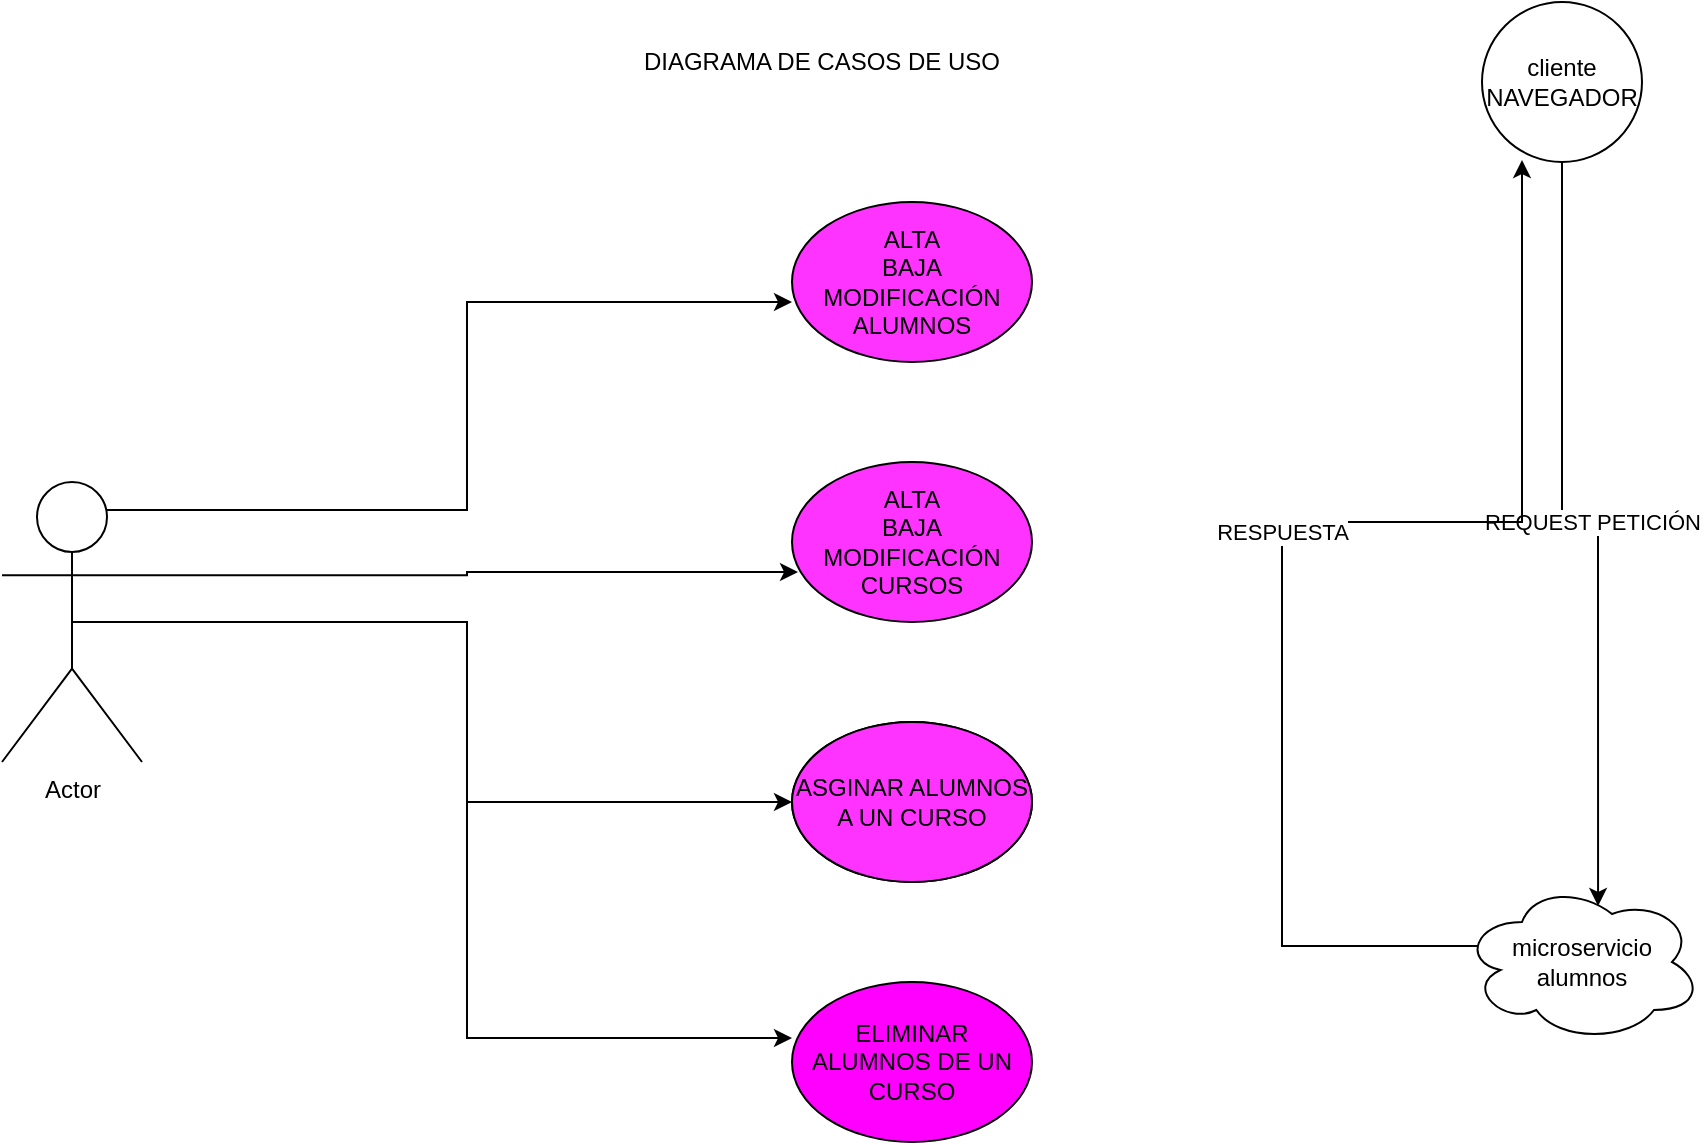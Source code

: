 <mxfile version="14.6.13" type="device"><diagram id="RbhxR1aeH7SdE7FIWVS7" name="Página-1"><mxGraphModel dx="1662" dy="822" grid="1" gridSize="10" guides="1" tooltips="1" connect="1" arrows="1" fold="1" page="1" pageScale="1" pageWidth="1169" pageHeight="827" math="0" shadow="0"><root><mxCell id="0"/><mxCell id="1" parent="0"/><mxCell id="iW3fYL06bovrxxOWUMpU-1" value="DIAGRAMA DE CASOS DE USO" style="text;html=1;strokeColor=none;fillColor=none;align=center;verticalAlign=middle;whiteSpace=wrap;rounded=0;" parent="1" vertex="1"><mxGeometry x="460" y="90" width="280" height="20" as="geometry"/></mxCell><mxCell id="iW3fYL06bovrxxOWUMpU-7" style="edgeStyle=orthogonalEdgeStyle;rounded=0;orthogonalLoop=1;jettySize=auto;html=1;exitX=0.75;exitY=0.1;exitDx=0;exitDy=0;exitPerimeter=0;entryX=0;entryY=0.625;entryDx=0;entryDy=0;entryPerimeter=0;" parent="1" source="iW3fYL06bovrxxOWUMpU-2" target="iW3fYL06bovrxxOWUMpU-3" edge="1"><mxGeometry relative="1" as="geometry"/></mxCell><mxCell id="iW3fYL06bovrxxOWUMpU-8" style="edgeStyle=orthogonalEdgeStyle;rounded=0;orthogonalLoop=1;jettySize=auto;html=1;exitX=1;exitY=0.333;exitDx=0;exitDy=0;exitPerimeter=0;entryX=0.025;entryY=0.688;entryDx=0;entryDy=0;entryPerimeter=0;" parent="1" source="iW3fYL06bovrxxOWUMpU-2" target="iW3fYL06bovrxxOWUMpU-4" edge="1"><mxGeometry relative="1" as="geometry"/></mxCell><mxCell id="iW3fYL06bovrxxOWUMpU-9" style="edgeStyle=orthogonalEdgeStyle;rounded=0;orthogonalLoop=1;jettySize=auto;html=1;exitX=0.5;exitY=0.5;exitDx=0;exitDy=0;exitPerimeter=0;entryX=0;entryY=0.5;entryDx=0;entryDy=0;" parent="1" source="iW3fYL06bovrxxOWUMpU-2" target="iW3fYL06bovrxxOWUMpU-5" edge="1"><mxGeometry relative="1" as="geometry"/></mxCell><mxCell id="iW3fYL06bovrxxOWUMpU-10" style="edgeStyle=orthogonalEdgeStyle;rounded=0;orthogonalLoop=1;jettySize=auto;html=1;entryX=0;entryY=0.35;entryDx=0;entryDy=0;entryPerimeter=0;" parent="1" source="iW3fYL06bovrxxOWUMpU-2" target="iW3fYL06bovrxxOWUMpU-6" edge="1"><mxGeometry relative="1" as="geometry"/></mxCell><mxCell id="iW3fYL06bovrxxOWUMpU-2" value="Actor" style="shape=umlActor;verticalLabelPosition=bottom;verticalAlign=top;html=1;outlineConnect=0;" parent="1" vertex="1"><mxGeometry x="190" y="310" width="70" height="140" as="geometry"/></mxCell><mxCell id="iW3fYL06bovrxxOWUMpU-3" value="ALTA&lt;br&gt;BAJA&lt;br&gt;MODIFICACIÓN&lt;br&gt;ALUMNOS" style="ellipse;whiteSpace=wrap;html=1;fillColor=#FF33FF;" parent="1" vertex="1"><mxGeometry x="585" y="170" width="120" height="80" as="geometry"/></mxCell><mxCell id="iW3fYL06bovrxxOWUMpU-4" value="ALTA&lt;br&gt;BAJA&lt;br&gt;MODIFICACIÓN&lt;br&gt;CURSOS" style="ellipse;whiteSpace=wrap;html=1;fillColor=#FF33FF;" parent="1" vertex="1"><mxGeometry x="585" y="300" width="120" height="80" as="geometry"/></mxCell><mxCell id="iW3fYL06bovrxxOWUMpU-5" value="ASGINAR ALUMNOS A UN CURSO" style="ellipse;whiteSpace=wrap;html=1;fillColor=#6666FF;" parent="1" vertex="1"><mxGeometry x="585" y="430" width="120" height="80" as="geometry"/></mxCell><mxCell id="iW3fYL06bovrxxOWUMpU-6" value="ELIMINAR ALUMNOS DE UN CURSO" style="ellipse;whiteSpace=wrap;html=1;fillColor=#FF00FF;" parent="1" vertex="1"><mxGeometry x="585" y="560" width="120" height="80" as="geometry"/></mxCell><mxCell id="iW3fYL06bovrxxOWUMpU-13" value="REQUEST PETICIÓN&lt;br&gt;" style="edgeStyle=orthogonalEdgeStyle;rounded=0;orthogonalLoop=1;jettySize=auto;html=1;entryX=0.567;entryY=0.15;entryDx=0;entryDy=0;entryPerimeter=0;" parent="1" source="iW3fYL06bovrxxOWUMpU-11" target="iW3fYL06bovrxxOWUMpU-12" edge="1"><mxGeometry relative="1" as="geometry"/></mxCell><mxCell id="iW3fYL06bovrxxOWUMpU-11" value="cliente&lt;br&gt;NAVEGADOR" style="ellipse;whiteSpace=wrap;html=1;aspect=fixed;" parent="1" vertex="1"><mxGeometry x="930" y="70" width="80" height="80" as="geometry"/></mxCell><mxCell id="iW3fYL06bovrxxOWUMpU-14" value="RESPUESTA" style="edgeStyle=orthogonalEdgeStyle;rounded=0;orthogonalLoop=1;jettySize=auto;html=1;exitX=0.07;exitY=0.4;exitDx=0;exitDy=0;exitPerimeter=0;entryX=0.25;entryY=0.988;entryDx=0;entryDy=0;entryPerimeter=0;" parent="1" source="iW3fYL06bovrxxOWUMpU-12" target="iW3fYL06bovrxxOWUMpU-11" edge="1"><mxGeometry relative="1" as="geometry"><Array as="points"><mxPoint x="830" y="542"/><mxPoint x="830" y="330"/><mxPoint x="950" y="330"/></Array></mxGeometry></mxCell><mxCell id="iW3fYL06bovrxxOWUMpU-12" value="microservicio&lt;br&gt;alumnos" style="ellipse;shape=cloud;whiteSpace=wrap;html=1;" parent="1" vertex="1"><mxGeometry x="920" y="510" width="120" height="80" as="geometry"/></mxCell><mxCell id="xgHS3f0xfiZBOL33mGQo-1" value="ASGINAR ALUMNOS A UN CURSO" style="ellipse;whiteSpace=wrap;html=1;fillColor=#FF33FF;" vertex="1" parent="1"><mxGeometry x="585" y="430" width="120" height="80" as="geometry"/></mxCell></root></mxGraphModel></diagram></mxfile>